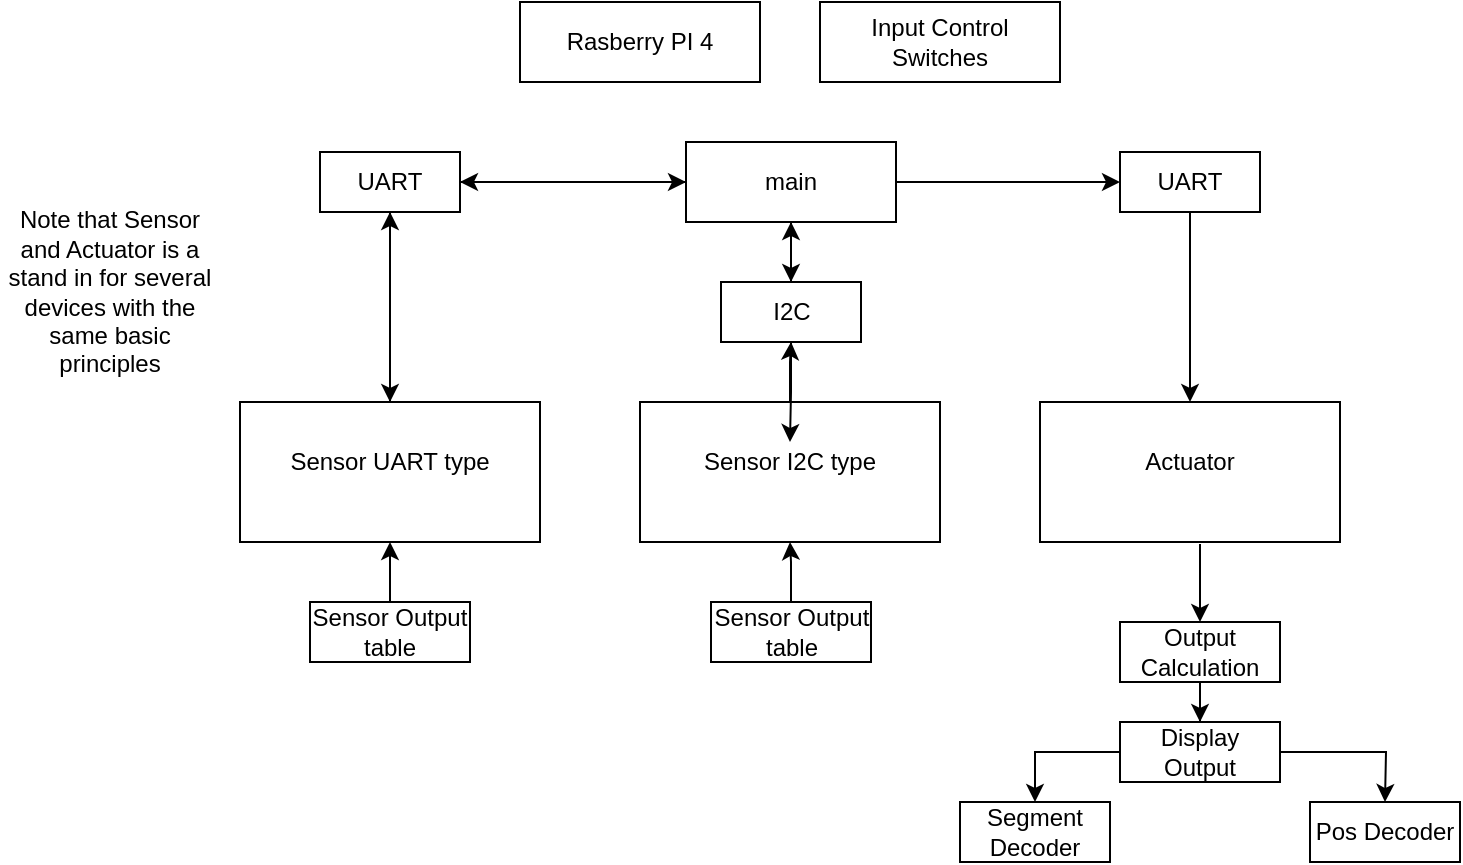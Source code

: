 <mxfile version="13.8.6" type="github">
  <diagram id="OSb5CqqazBMSSnV3IDRc" name="Page-1">
    <mxGraphModel dx="1008" dy="575" grid="1" gridSize="10" guides="1" tooltips="1" connect="1" arrows="1" fold="1" page="1" pageScale="1" pageWidth="850" pageHeight="1100" math="0" shadow="0">
      <root>
        <mxCell id="0" />
        <mxCell id="1" parent="0" />
        <mxCell id="Y1k2FVxAf8l4N-Cuv0cQ-43" style="edgeStyle=orthogonalEdgeStyle;rounded=0;orthogonalLoop=1;jettySize=auto;html=1;" edge="1" parent="1" source="Y1k2FVxAf8l4N-Cuv0cQ-1" target="Y1k2FVxAf8l4N-Cuv0cQ-27">
          <mxGeometry relative="1" as="geometry" />
        </mxCell>
        <mxCell id="Y1k2FVxAf8l4N-Cuv0cQ-44" style="edgeStyle=orthogonalEdgeStyle;rounded=0;orthogonalLoop=1;jettySize=auto;html=1;entryX=1;entryY=0.5;entryDx=0;entryDy=0;" edge="1" parent="1" source="Y1k2FVxAf8l4N-Cuv0cQ-1" target="Y1k2FVxAf8l4N-Cuv0cQ-4">
          <mxGeometry relative="1" as="geometry" />
        </mxCell>
        <mxCell id="Y1k2FVxAf8l4N-Cuv0cQ-57" style="edgeStyle=orthogonalEdgeStyle;rounded=0;orthogonalLoop=1;jettySize=auto;html=1;entryX=0;entryY=0.5;entryDx=0;entryDy=0;" edge="1" parent="1" source="Y1k2FVxAf8l4N-Cuv0cQ-1" target="Y1k2FVxAf8l4N-Cuv0cQ-32">
          <mxGeometry relative="1" as="geometry" />
        </mxCell>
        <mxCell id="Y1k2FVxAf8l4N-Cuv0cQ-1" value="main" style="rounded=0;whiteSpace=wrap;html=1;" vertex="1" parent="1">
          <mxGeometry x="373" y="210" width="105" height="40" as="geometry" />
        </mxCell>
        <mxCell id="Y1k2FVxAf8l4N-Cuv0cQ-12" value="Rasberry PI 4" style="rounded=0;whiteSpace=wrap;html=1;" vertex="1" parent="1">
          <mxGeometry x="290" y="140" width="120" height="40" as="geometry" />
        </mxCell>
        <mxCell id="Y1k2FVxAf8l4N-Cuv0cQ-13" value="Input Control Switches" style="rounded=0;whiteSpace=wrap;html=1;" vertex="1" parent="1">
          <mxGeometry x="440" y="140" width="120" height="40" as="geometry" />
        </mxCell>
        <mxCell id="Y1k2FVxAf8l4N-Cuv0cQ-15" value="" style="group" vertex="1" connectable="0" parent="1">
          <mxGeometry x="150" y="340" width="150" height="70" as="geometry" />
        </mxCell>
        <mxCell id="Y1k2FVxAf8l4N-Cuv0cQ-8" value="" style="rounded=0;whiteSpace=wrap;html=1;" vertex="1" parent="Y1k2FVxAf8l4N-Cuv0cQ-15">
          <mxGeometry width="150" height="70" as="geometry" />
        </mxCell>
        <mxCell id="Y1k2FVxAf8l4N-Cuv0cQ-10" value="Sensor UART type" style="text;html=1;strokeColor=none;fillColor=none;align=center;verticalAlign=middle;whiteSpace=wrap;rounded=0;" vertex="1" parent="Y1k2FVxAf8l4N-Cuv0cQ-15">
          <mxGeometry x="20" y="20" width="110" height="20" as="geometry" />
        </mxCell>
        <mxCell id="Y1k2FVxAf8l4N-Cuv0cQ-23" value="" style="group" vertex="1" connectable="0" parent="1">
          <mxGeometry x="350" y="340" width="150" height="70" as="geometry" />
        </mxCell>
        <mxCell id="Y1k2FVxAf8l4N-Cuv0cQ-24" value="" style="rounded=0;whiteSpace=wrap;html=1;" vertex="1" parent="Y1k2FVxAf8l4N-Cuv0cQ-23">
          <mxGeometry width="150" height="70" as="geometry" />
        </mxCell>
        <mxCell id="Y1k2FVxAf8l4N-Cuv0cQ-26" value="Sensor I2C type" style="text;html=1;strokeColor=none;fillColor=none;align=center;verticalAlign=middle;whiteSpace=wrap;rounded=0;" vertex="1" parent="Y1k2FVxAf8l4N-Cuv0cQ-23">
          <mxGeometry x="20" y="20" width="110" height="20" as="geometry" />
        </mxCell>
        <mxCell id="Y1k2FVxAf8l4N-Cuv0cQ-28" value="" style="group" vertex="1" connectable="0" parent="1">
          <mxGeometry x="550" y="340" width="150" height="70" as="geometry" />
        </mxCell>
        <mxCell id="Y1k2FVxAf8l4N-Cuv0cQ-29" value="" style="rounded=0;whiteSpace=wrap;html=1;" vertex="1" parent="Y1k2FVxAf8l4N-Cuv0cQ-28">
          <mxGeometry width="150" height="70" as="geometry" />
        </mxCell>
        <mxCell id="Y1k2FVxAf8l4N-Cuv0cQ-31" value="Actuator" style="text;html=1;strokeColor=none;fillColor=none;align=center;verticalAlign=middle;whiteSpace=wrap;rounded=0;" vertex="1" parent="Y1k2FVxAf8l4N-Cuv0cQ-28">
          <mxGeometry x="20" y="20" width="110" height="20" as="geometry" />
        </mxCell>
        <mxCell id="Y1k2FVxAf8l4N-Cuv0cQ-42" style="edgeStyle=orthogonalEdgeStyle;rounded=0;orthogonalLoop=1;jettySize=auto;html=1;entryX=0;entryY=0.5;entryDx=0;entryDy=0;" edge="1" parent="1" source="Y1k2FVxAf8l4N-Cuv0cQ-4" target="Y1k2FVxAf8l4N-Cuv0cQ-1">
          <mxGeometry relative="1" as="geometry" />
        </mxCell>
        <mxCell id="Y1k2FVxAf8l4N-Cuv0cQ-48" style="edgeStyle=orthogonalEdgeStyle;rounded=0;orthogonalLoop=1;jettySize=auto;html=1;entryX=0.5;entryY=0;entryDx=0;entryDy=0;" edge="1" parent="1" source="Y1k2FVxAf8l4N-Cuv0cQ-4" target="Y1k2FVxAf8l4N-Cuv0cQ-8">
          <mxGeometry relative="1" as="geometry" />
        </mxCell>
        <mxCell id="Y1k2FVxAf8l4N-Cuv0cQ-4" value="UART" style="rounded=0;whiteSpace=wrap;html=1;" vertex="1" parent="1">
          <mxGeometry x="190" y="215" width="70" height="30" as="geometry" />
        </mxCell>
        <mxCell id="Y1k2FVxAf8l4N-Cuv0cQ-54" style="edgeStyle=orthogonalEdgeStyle;rounded=0;orthogonalLoop=1;jettySize=auto;html=1;" edge="1" parent="1" source="Y1k2FVxAf8l4N-Cuv0cQ-9" target="Y1k2FVxAf8l4N-Cuv0cQ-24">
          <mxGeometry relative="1" as="geometry" />
        </mxCell>
        <mxCell id="Y1k2FVxAf8l4N-Cuv0cQ-9" value="Sensor Output table" style="rounded=0;whiteSpace=wrap;html=1;" vertex="1" parent="1">
          <mxGeometry x="385.5" y="440" width="80" height="30" as="geometry" />
        </mxCell>
        <mxCell id="Y1k2FVxAf8l4N-Cuv0cQ-58" style="edgeStyle=orthogonalEdgeStyle;rounded=0;orthogonalLoop=1;jettySize=auto;html=1;" edge="1" parent="1" source="Y1k2FVxAf8l4N-Cuv0cQ-32" target="Y1k2FVxAf8l4N-Cuv0cQ-29">
          <mxGeometry relative="1" as="geometry" />
        </mxCell>
        <mxCell id="Y1k2FVxAf8l4N-Cuv0cQ-32" value="UART" style="rounded=0;whiteSpace=wrap;html=1;" vertex="1" parent="1">
          <mxGeometry x="590" y="215" width="70" height="30" as="geometry" />
        </mxCell>
        <mxCell id="Y1k2FVxAf8l4N-Cuv0cQ-39" style="edgeStyle=orthogonalEdgeStyle;rounded=0;orthogonalLoop=1;jettySize=auto;html=1;" edge="1" parent="1" source="Y1k2FVxAf8l4N-Cuv0cQ-30" target="Y1k2FVxAf8l4N-Cuv0cQ-38">
          <mxGeometry relative="1" as="geometry" />
        </mxCell>
        <mxCell id="Y1k2FVxAf8l4N-Cuv0cQ-30" value="Output Calculation" style="rounded=0;whiteSpace=wrap;html=1;" vertex="1" parent="1">
          <mxGeometry x="590" y="450" width="80" height="30" as="geometry" />
        </mxCell>
        <mxCell id="Y1k2FVxAf8l4N-Cuv0cQ-45" style="edgeStyle=orthogonalEdgeStyle;rounded=0;orthogonalLoop=1;jettySize=auto;html=1;" edge="1" parent="1" source="Y1k2FVxAf8l4N-Cuv0cQ-27" target="Y1k2FVxAf8l4N-Cuv0cQ-1">
          <mxGeometry relative="1" as="geometry" />
        </mxCell>
        <mxCell id="Y1k2FVxAf8l4N-Cuv0cQ-47" style="edgeStyle=orthogonalEdgeStyle;rounded=0;orthogonalLoop=1;jettySize=auto;html=1;entryX=0.5;entryY=0;entryDx=0;entryDy=0;" edge="1" parent="1" source="Y1k2FVxAf8l4N-Cuv0cQ-27" target="Y1k2FVxAf8l4N-Cuv0cQ-26">
          <mxGeometry relative="1" as="geometry" />
        </mxCell>
        <mxCell id="Y1k2FVxAf8l4N-Cuv0cQ-27" value="I2C" style="rounded=0;whiteSpace=wrap;html=1;" vertex="1" parent="1">
          <mxGeometry x="390.5" y="280" width="70" height="30" as="geometry" />
        </mxCell>
        <mxCell id="Y1k2FVxAf8l4N-Cuv0cQ-53" style="edgeStyle=orthogonalEdgeStyle;rounded=0;orthogonalLoop=1;jettySize=auto;html=1;" edge="1" parent="1" source="Y1k2FVxAf8l4N-Cuv0cQ-25" target="Y1k2FVxAf8l4N-Cuv0cQ-8">
          <mxGeometry relative="1" as="geometry" />
        </mxCell>
        <mxCell id="Y1k2FVxAf8l4N-Cuv0cQ-25" value="Sensor Output table" style="rounded=0;whiteSpace=wrap;html=1;" vertex="1" parent="1">
          <mxGeometry x="185" y="440" width="80" height="30" as="geometry" />
        </mxCell>
        <mxCell id="Y1k2FVxAf8l4N-Cuv0cQ-41" value="" style="edgeStyle=orthogonalEdgeStyle;rounded=0;orthogonalLoop=1;jettySize=auto;html=1;" edge="1" parent="1" source="Y1k2FVxAf8l4N-Cuv0cQ-38" target="Y1k2FVxAf8l4N-Cuv0cQ-40">
          <mxGeometry relative="1" as="geometry" />
        </mxCell>
        <mxCell id="Y1k2FVxAf8l4N-Cuv0cQ-55" style="edgeStyle=orthogonalEdgeStyle;rounded=0;orthogonalLoop=1;jettySize=auto;html=1;entryX=0.5;entryY=0;entryDx=0;entryDy=0;" edge="1" parent="1" source="Y1k2FVxAf8l4N-Cuv0cQ-38">
          <mxGeometry relative="1" as="geometry">
            <mxPoint x="722.5" y="540" as="targetPoint" />
          </mxGeometry>
        </mxCell>
        <mxCell id="Y1k2FVxAf8l4N-Cuv0cQ-38" value="Display Output" style="rounded=0;whiteSpace=wrap;html=1;" vertex="1" parent="1">
          <mxGeometry x="590" y="500" width="80" height="30" as="geometry" />
        </mxCell>
        <mxCell id="Y1k2FVxAf8l4N-Cuv0cQ-40" value="Segment Decoder" style="whiteSpace=wrap;html=1;rounded=0;" vertex="1" parent="1">
          <mxGeometry x="510" y="540" width="75" height="30" as="geometry" />
        </mxCell>
        <mxCell id="Y1k2FVxAf8l4N-Cuv0cQ-46" style="edgeStyle=orthogonalEdgeStyle;rounded=0;orthogonalLoop=1;jettySize=auto;html=1;" edge="1" parent="1" source="Y1k2FVxAf8l4N-Cuv0cQ-24" target="Y1k2FVxAf8l4N-Cuv0cQ-27">
          <mxGeometry relative="1" as="geometry" />
        </mxCell>
        <mxCell id="Y1k2FVxAf8l4N-Cuv0cQ-51" style="edgeStyle=orthogonalEdgeStyle;rounded=0;orthogonalLoop=1;jettySize=auto;html=1;entryX=0.5;entryY=1;entryDx=0;entryDy=0;" edge="1" parent="1" source="Y1k2FVxAf8l4N-Cuv0cQ-8" target="Y1k2FVxAf8l4N-Cuv0cQ-4">
          <mxGeometry relative="1" as="geometry" />
        </mxCell>
        <mxCell id="Y1k2FVxAf8l4N-Cuv0cQ-56" value="Pos Decoder" style="whiteSpace=wrap;html=1;rounded=0;" vertex="1" parent="1">
          <mxGeometry x="685" y="540" width="75" height="30" as="geometry" />
        </mxCell>
        <mxCell id="Y1k2FVxAf8l4N-Cuv0cQ-61" value="" style="endArrow=classic;html=1;entryX=0.5;entryY=0;entryDx=0;entryDy=0;" edge="1" parent="1" target="Y1k2FVxAf8l4N-Cuv0cQ-30">
          <mxGeometry width="50" height="50" relative="1" as="geometry">
            <mxPoint x="630" y="411" as="sourcePoint" />
            <mxPoint x="580" y="410" as="targetPoint" />
          </mxGeometry>
        </mxCell>
        <mxCell id="Y1k2FVxAf8l4N-Cuv0cQ-62" value="Note that Sensor and Actuator is a stand in for several devices with the same basic principles" style="text;html=1;strokeColor=none;fillColor=none;align=center;verticalAlign=middle;whiteSpace=wrap;rounded=0;" vertex="1" parent="1">
          <mxGeometry x="30" y="240" width="110" height="90" as="geometry" />
        </mxCell>
      </root>
    </mxGraphModel>
  </diagram>
</mxfile>
